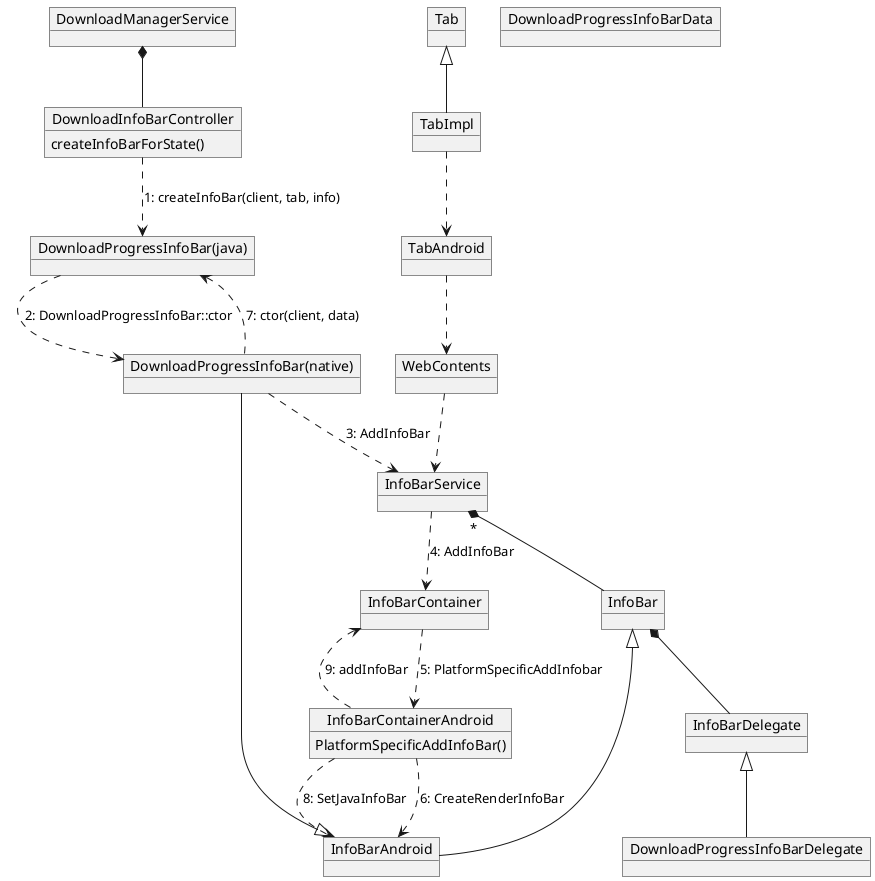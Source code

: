 @startuml

object DownloadManagerService
object DownloadInfoBarController {
  createInfoBarForState()
}

object DownloadProgressInfoBarData
object "DownloadProgressInfoBar(java)" as DPIB_j {
}
object "DownloadProgressInfoBar(native)" as DPIB_n
object DownloadProgressInfoBarDelegate
object InfoBarAndroid
object InfoBar
object InfoBarDelegate

DownloadManagerService *-- DownloadInfoBarController
object InfoBarContainer
object InfoBarContainerAndroid {
  PlatformSpecificAddInfoBar()
}

object Tab
object TabImpl
object TabAndroid
object WebContents
object InfoBarService

Tab <|-- TabImpl
TabImpl ..> TabAndroid
TabAndroid ..> WebContents
WebContents ..> InfoBarService
InfoBar <|-- InfoBarAndroid
InfoBarAndroid <|-- DPIB_n
InfoBarService "*" *-- InfoBar
InfoBarDelegate <|-- DownloadProgressInfoBarDelegate
InfoBar *-- InfoBarDelegate

DownloadInfoBarController ..> DPIB_j : "1: createInfoBar(client, tab, info)"
DPIB_j ..> DPIB_n : "2: DownloadProgressInfoBar::ctor"
DPIB_n ..> InfoBarService : "3: AddInfoBar"
InfoBarService ..> InfoBarContainer : "4: AddInfoBar"
InfoBarContainer ..> InfoBarContainerAndroid : "5: PlatformSpecificAddInfobar"
InfoBarContainerAndroid ..> InfoBarAndroid : "6: CreateRenderInfoBar"
DPIB_n ..> DPIB_j : "7: ctor(client, data)"
InfoBarContainerAndroid ..> InfoBarAndroid : "8: SetJavaInfoBar"
InfoBarContainerAndroid ..> InfoBarContainer : "9: addInfoBar"


@enduml